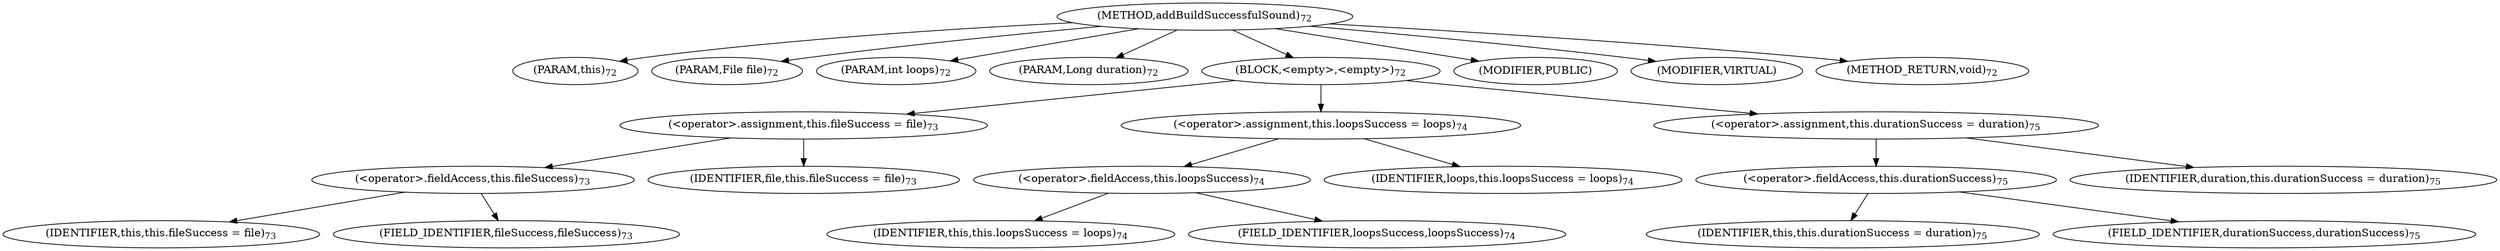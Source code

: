 digraph "addBuildSuccessfulSound" {  
"95" [label = <(METHOD,addBuildSuccessfulSound)<SUB>72</SUB>> ]
"4" [label = <(PARAM,this)<SUB>72</SUB>> ]
"96" [label = <(PARAM,File file)<SUB>72</SUB>> ]
"97" [label = <(PARAM,int loops)<SUB>72</SUB>> ]
"98" [label = <(PARAM,Long duration)<SUB>72</SUB>> ]
"99" [label = <(BLOCK,&lt;empty&gt;,&lt;empty&gt;)<SUB>72</SUB>> ]
"100" [label = <(&lt;operator&gt;.assignment,this.fileSuccess = file)<SUB>73</SUB>> ]
"101" [label = <(&lt;operator&gt;.fieldAccess,this.fileSuccess)<SUB>73</SUB>> ]
"3" [label = <(IDENTIFIER,this,this.fileSuccess = file)<SUB>73</SUB>> ]
"102" [label = <(FIELD_IDENTIFIER,fileSuccess,fileSuccess)<SUB>73</SUB>> ]
"103" [label = <(IDENTIFIER,file,this.fileSuccess = file)<SUB>73</SUB>> ]
"104" [label = <(&lt;operator&gt;.assignment,this.loopsSuccess = loops)<SUB>74</SUB>> ]
"105" [label = <(&lt;operator&gt;.fieldAccess,this.loopsSuccess)<SUB>74</SUB>> ]
"5" [label = <(IDENTIFIER,this,this.loopsSuccess = loops)<SUB>74</SUB>> ]
"106" [label = <(FIELD_IDENTIFIER,loopsSuccess,loopsSuccess)<SUB>74</SUB>> ]
"107" [label = <(IDENTIFIER,loops,this.loopsSuccess = loops)<SUB>74</SUB>> ]
"108" [label = <(&lt;operator&gt;.assignment,this.durationSuccess = duration)<SUB>75</SUB>> ]
"109" [label = <(&lt;operator&gt;.fieldAccess,this.durationSuccess)<SUB>75</SUB>> ]
"6" [label = <(IDENTIFIER,this,this.durationSuccess = duration)<SUB>75</SUB>> ]
"110" [label = <(FIELD_IDENTIFIER,durationSuccess,durationSuccess)<SUB>75</SUB>> ]
"111" [label = <(IDENTIFIER,duration,this.durationSuccess = duration)<SUB>75</SUB>> ]
"112" [label = <(MODIFIER,PUBLIC)> ]
"113" [label = <(MODIFIER,VIRTUAL)> ]
"114" [label = <(METHOD_RETURN,void)<SUB>72</SUB>> ]
  "95" -> "4" 
  "95" -> "96" 
  "95" -> "97" 
  "95" -> "98" 
  "95" -> "99" 
  "95" -> "112" 
  "95" -> "113" 
  "95" -> "114" 
  "99" -> "100" 
  "99" -> "104" 
  "99" -> "108" 
  "100" -> "101" 
  "100" -> "103" 
  "101" -> "3" 
  "101" -> "102" 
  "104" -> "105" 
  "104" -> "107" 
  "105" -> "5" 
  "105" -> "106" 
  "108" -> "109" 
  "108" -> "111" 
  "109" -> "6" 
  "109" -> "110" 
}

